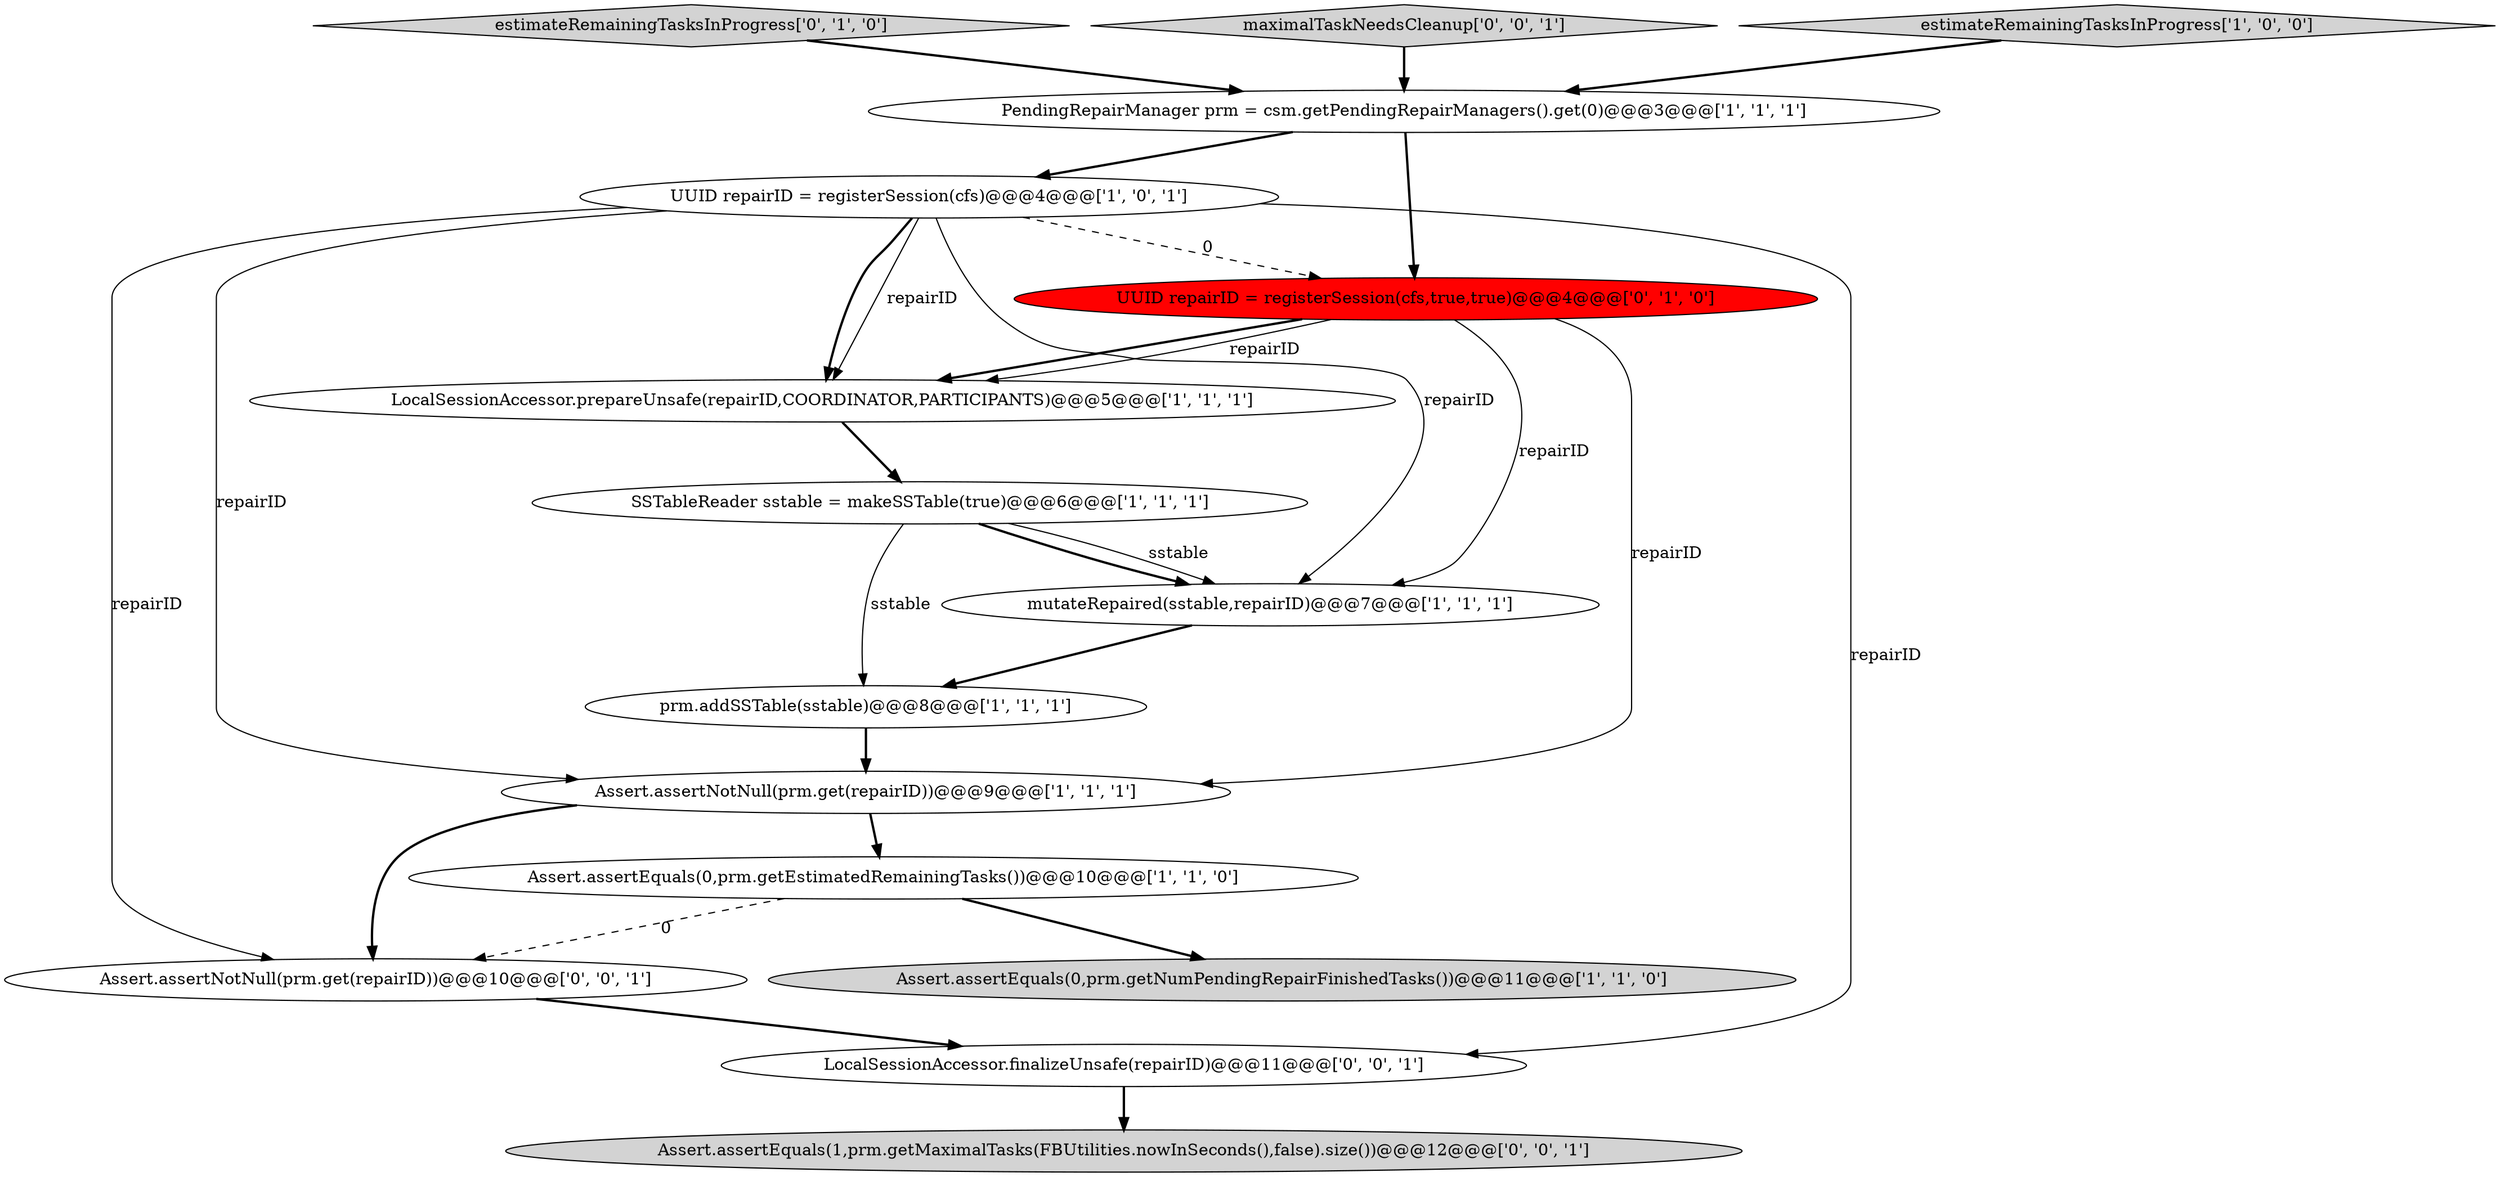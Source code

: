 digraph {
7 [style = filled, label = "UUID repairID = registerSession(cfs)@@@4@@@['1', '0', '1']", fillcolor = white, shape = ellipse image = "AAA0AAABBB1BBB"];
10 [style = filled, label = "UUID repairID = registerSession(cfs,true,true)@@@4@@@['0', '1', '0']", fillcolor = red, shape = ellipse image = "AAA1AAABBB2BBB"];
1 [style = filled, label = "Assert.assertEquals(0,prm.getEstimatedRemainingTasks())@@@10@@@['1', '1', '0']", fillcolor = white, shape = ellipse image = "AAA0AAABBB1BBB"];
4 [style = filled, label = "LocalSessionAccessor.prepareUnsafe(repairID,COORDINATOR,PARTICIPANTS)@@@5@@@['1', '1', '1']", fillcolor = white, shape = ellipse image = "AAA0AAABBB1BBB"];
12 [style = filled, label = "Assert.assertNotNull(prm.get(repairID))@@@10@@@['0', '0', '1']", fillcolor = white, shape = ellipse image = "AAA0AAABBB3BBB"];
2 [style = filled, label = "Assert.assertEquals(0,prm.getNumPendingRepairFinishedTasks())@@@11@@@['1', '1', '0']", fillcolor = lightgray, shape = ellipse image = "AAA0AAABBB1BBB"];
5 [style = filled, label = "SSTableReader sstable = makeSSTable(true)@@@6@@@['1', '1', '1']", fillcolor = white, shape = ellipse image = "AAA0AAABBB1BBB"];
3 [style = filled, label = "PendingRepairManager prm = csm.getPendingRepairManagers().get(0)@@@3@@@['1', '1', '1']", fillcolor = white, shape = ellipse image = "AAA0AAABBB1BBB"];
14 [style = filled, label = "LocalSessionAccessor.finalizeUnsafe(repairID)@@@11@@@['0', '0', '1']", fillcolor = white, shape = ellipse image = "AAA0AAABBB3BBB"];
11 [style = filled, label = "estimateRemainingTasksInProgress['0', '1', '0']", fillcolor = lightgray, shape = diamond image = "AAA0AAABBB2BBB"];
15 [style = filled, label = "maximalTaskNeedsCleanup['0', '0', '1']", fillcolor = lightgray, shape = diamond image = "AAA0AAABBB3BBB"];
8 [style = filled, label = "Assert.assertNotNull(prm.get(repairID))@@@9@@@['1', '1', '1']", fillcolor = white, shape = ellipse image = "AAA0AAABBB1BBB"];
0 [style = filled, label = "prm.addSSTable(sstable)@@@8@@@['1', '1', '1']", fillcolor = white, shape = ellipse image = "AAA0AAABBB1BBB"];
6 [style = filled, label = "estimateRemainingTasksInProgress['1', '0', '0']", fillcolor = lightgray, shape = diamond image = "AAA0AAABBB1BBB"];
13 [style = filled, label = "Assert.assertEquals(1,prm.getMaximalTasks(FBUtilities.nowInSeconds(),false).size())@@@12@@@['0', '0', '1']", fillcolor = lightgray, shape = ellipse image = "AAA0AAABBB3BBB"];
9 [style = filled, label = "mutateRepaired(sstable,repairID)@@@7@@@['1', '1', '1']", fillcolor = white, shape = ellipse image = "AAA0AAABBB1BBB"];
6->3 [style = bold, label=""];
5->0 [style = solid, label="sstable"];
9->0 [style = bold, label=""];
5->9 [style = bold, label=""];
5->9 [style = solid, label="sstable"];
7->9 [style = solid, label="repairID"];
7->4 [style = solid, label="repairID"];
7->4 [style = bold, label=""];
15->3 [style = bold, label=""];
8->1 [style = bold, label=""];
3->10 [style = bold, label=""];
1->12 [style = dashed, label="0"];
3->7 [style = bold, label=""];
11->3 [style = bold, label=""];
10->8 [style = solid, label="repairID"];
12->14 [style = bold, label=""];
0->8 [style = bold, label=""];
10->4 [style = bold, label=""];
7->10 [style = dashed, label="0"];
10->4 [style = solid, label="repairID"];
7->8 [style = solid, label="repairID"];
1->2 [style = bold, label=""];
14->13 [style = bold, label=""];
10->9 [style = solid, label="repairID"];
4->5 [style = bold, label=""];
7->14 [style = solid, label="repairID"];
8->12 [style = bold, label=""];
7->12 [style = solid, label="repairID"];
}
